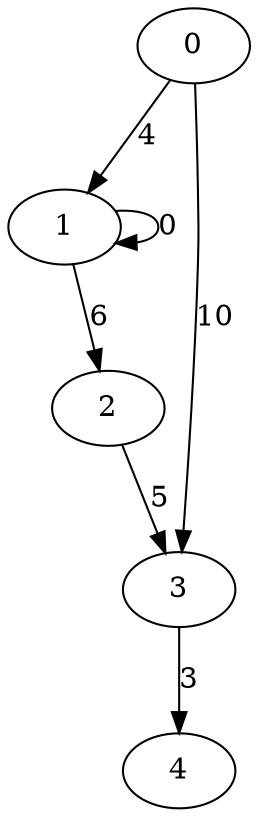 digraph G {
    0 -> 1 [label="4"];
    1 -> 2 [label="6"];
    2 -> 3 [label="5"];
    3 -> 4 [label="3"];
    0 -> 3 [label="10"];

    1 -> 1 [label="0"];
}